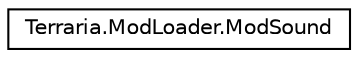 digraph "Graphical Class Hierarchy"
{
 // LATEX_PDF_SIZE
  edge [fontname="Helvetica",fontsize="10",labelfontname="Helvetica",labelfontsize="10"];
  node [fontname="Helvetica",fontsize="10",shape=record];
  rankdir="LR";
  Node0 [label="Terraria.ModLoader.ModSound",height=0.2,width=0.4,color="black", fillcolor="white", style="filled",URL="$class_terraria_1_1_mod_loader_1_1_mod_sound.html",tooltip="This class allows you to customize how a sound you add is played. To use this, pass an instance to Mo..."];
}
